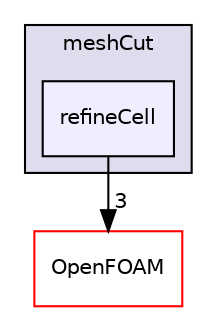 digraph "src/dynamicMesh/meshCut/refineCell" {
  bgcolor=transparent;
  compound=true
  node [ fontsize="10", fontname="Helvetica"];
  edge [ labelfontsize="10", labelfontname="Helvetica"];
  subgraph clusterdir_9d5336f012de1459bf0f96ab97c17717 {
    graph [ bgcolor="#ddddee", pencolor="black", label="meshCut" fontname="Helvetica", fontsize="10", URL="dir_9d5336f012de1459bf0f96ab97c17717.html"]
  dir_3380fabc95568e57441e7fe9d1d7d947 [shape=box, label="refineCell", style="filled", fillcolor="#eeeeff", pencolor="black", URL="dir_3380fabc95568e57441e7fe9d1d7d947.html"];
  }
  dir_c5473ff19b20e6ec4dfe5c310b3778a8 [shape=box label="OpenFOAM" color="red" URL="dir_c5473ff19b20e6ec4dfe5c310b3778a8.html"];
  dir_3380fabc95568e57441e7fe9d1d7d947->dir_c5473ff19b20e6ec4dfe5c310b3778a8 [headlabel="3", labeldistance=1.5 headhref="dir_000812_001873.html"];
}
